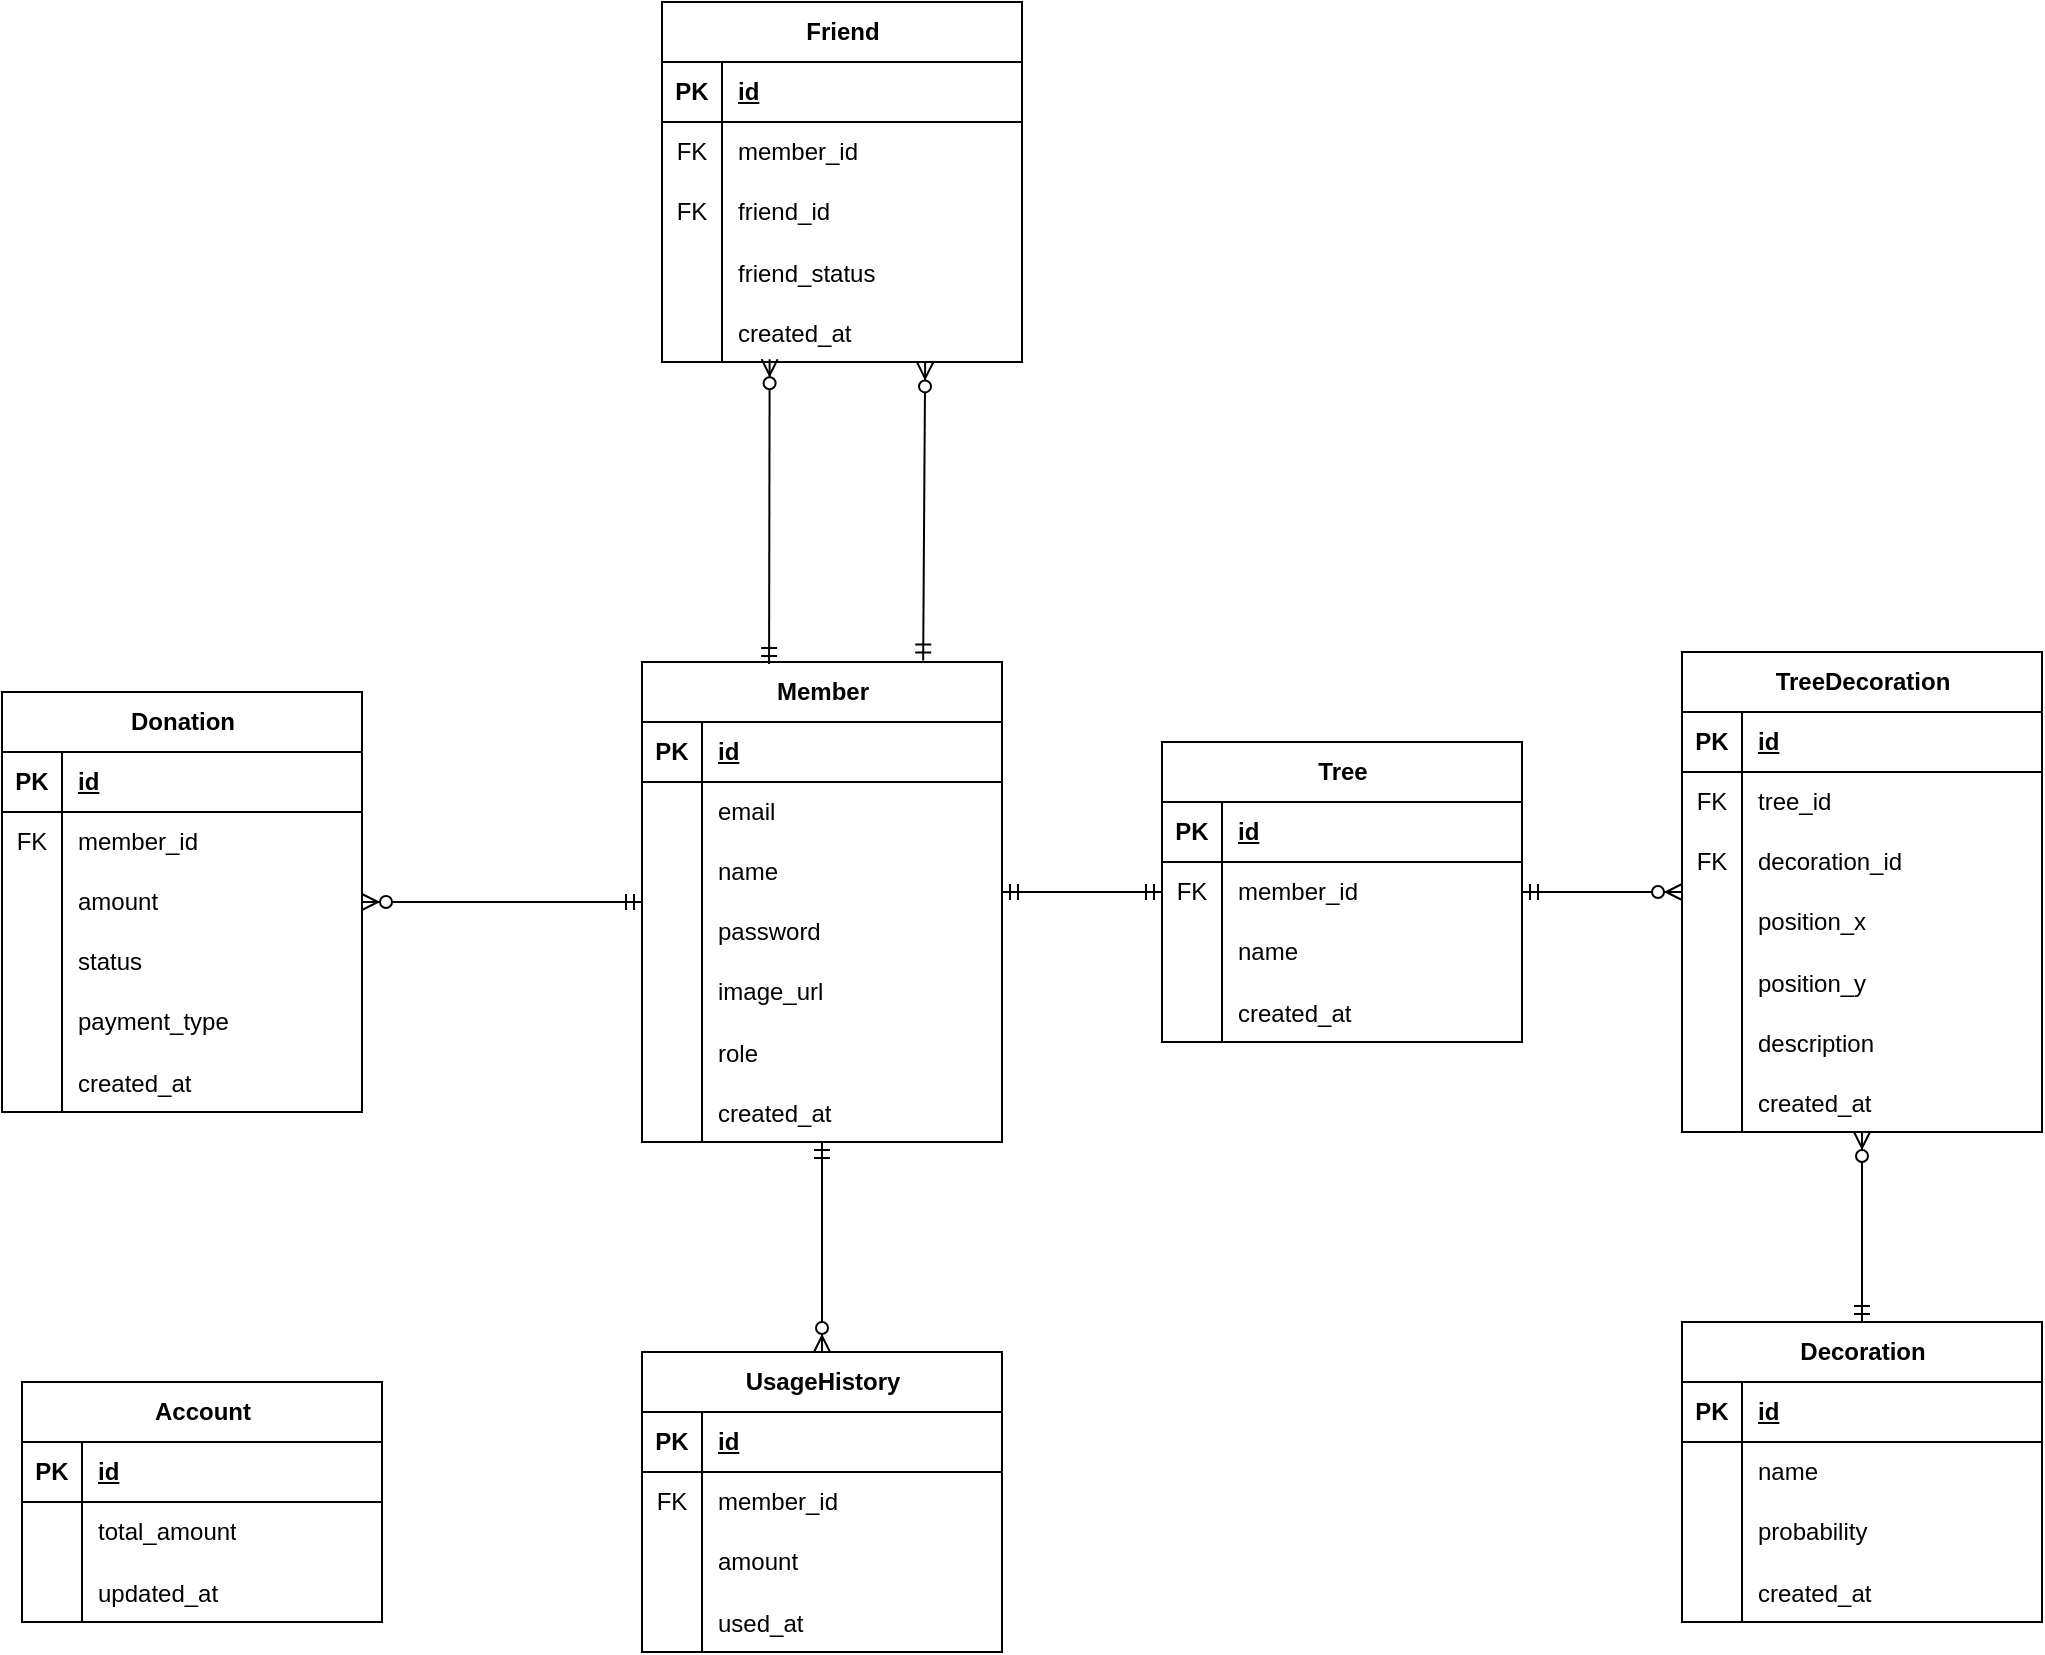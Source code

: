 <mxfile version="26.0.12">
  <diagram id="R2lEEEUBdFMjLlhIrx00" name="Page-1">
    <mxGraphModel dx="2210" dy="2131" grid="1" gridSize="10" guides="1" tooltips="1" connect="1" arrows="1" fold="1" page="1" pageScale="1" pageWidth="850" pageHeight="1100" math="0" shadow="0" extFonts="Permanent Marker^https://fonts.googleapis.com/css?family=Permanent+Marker">
      <root>
        <mxCell id="0" />
        <mxCell id="1" parent="0" />
        <mxCell id="eA_blo3N5Z2TOVzHoB3j-2" value="Member" style="shape=table;startSize=30;container=1;collapsible=1;childLayout=tableLayout;fixedRows=1;rowLines=0;fontStyle=1;align=center;resizeLast=1;html=1;" parent="1" vertex="1">
          <mxGeometry x="80" y="70" width="180" height="240" as="geometry" />
        </mxCell>
        <mxCell id="eA_blo3N5Z2TOVzHoB3j-3" value="" style="shape=tableRow;horizontal=0;startSize=0;swimlaneHead=0;swimlaneBody=0;fillColor=none;collapsible=0;dropTarget=0;points=[[0,0.5],[1,0.5]];portConstraint=eastwest;top=0;left=0;right=0;bottom=1;" parent="eA_blo3N5Z2TOVzHoB3j-2" vertex="1">
          <mxGeometry y="30" width="180" height="30" as="geometry" />
        </mxCell>
        <mxCell id="eA_blo3N5Z2TOVzHoB3j-4" value="PK" style="shape=partialRectangle;connectable=0;fillColor=none;top=0;left=0;bottom=0;right=0;fontStyle=1;overflow=hidden;whiteSpace=wrap;html=1;" parent="eA_blo3N5Z2TOVzHoB3j-3" vertex="1">
          <mxGeometry width="30" height="30" as="geometry">
            <mxRectangle width="30" height="30" as="alternateBounds" />
          </mxGeometry>
        </mxCell>
        <mxCell id="eA_blo3N5Z2TOVzHoB3j-5" value="id" style="shape=partialRectangle;connectable=0;fillColor=none;top=0;left=0;bottom=0;right=0;align=left;spacingLeft=6;fontStyle=5;overflow=hidden;whiteSpace=wrap;html=1;" parent="eA_blo3N5Z2TOVzHoB3j-3" vertex="1">
          <mxGeometry x="30" width="150" height="30" as="geometry">
            <mxRectangle width="150" height="30" as="alternateBounds" />
          </mxGeometry>
        </mxCell>
        <mxCell id="eA_blo3N5Z2TOVzHoB3j-6" value="" style="shape=tableRow;horizontal=0;startSize=0;swimlaneHead=0;swimlaneBody=0;fillColor=none;collapsible=0;dropTarget=0;points=[[0,0.5],[1,0.5]];portConstraint=eastwest;top=0;left=0;right=0;bottom=0;" parent="eA_blo3N5Z2TOVzHoB3j-2" vertex="1">
          <mxGeometry y="60" width="180" height="30" as="geometry" />
        </mxCell>
        <mxCell id="eA_blo3N5Z2TOVzHoB3j-7" value="" style="shape=partialRectangle;connectable=0;fillColor=none;top=0;left=0;bottom=0;right=0;editable=1;overflow=hidden;whiteSpace=wrap;html=1;" parent="eA_blo3N5Z2TOVzHoB3j-6" vertex="1">
          <mxGeometry width="30" height="30" as="geometry">
            <mxRectangle width="30" height="30" as="alternateBounds" />
          </mxGeometry>
        </mxCell>
        <mxCell id="eA_blo3N5Z2TOVzHoB3j-8" value="email" style="shape=partialRectangle;connectable=0;fillColor=none;top=0;left=0;bottom=0;right=0;align=left;spacingLeft=6;overflow=hidden;whiteSpace=wrap;html=1;" parent="eA_blo3N5Z2TOVzHoB3j-6" vertex="1">
          <mxGeometry x="30" width="150" height="30" as="geometry">
            <mxRectangle width="150" height="30" as="alternateBounds" />
          </mxGeometry>
        </mxCell>
        <mxCell id="eA_blo3N5Z2TOVzHoB3j-9" value="" style="shape=tableRow;horizontal=0;startSize=0;swimlaneHead=0;swimlaneBody=0;fillColor=none;collapsible=0;dropTarget=0;points=[[0,0.5],[1,0.5]];portConstraint=eastwest;top=0;left=0;right=0;bottom=0;" parent="eA_blo3N5Z2TOVzHoB3j-2" vertex="1">
          <mxGeometry y="90" width="180" height="30" as="geometry" />
        </mxCell>
        <mxCell id="eA_blo3N5Z2TOVzHoB3j-10" value="" style="shape=partialRectangle;connectable=0;fillColor=none;top=0;left=0;bottom=0;right=0;editable=1;overflow=hidden;whiteSpace=wrap;html=1;" parent="eA_blo3N5Z2TOVzHoB3j-9" vertex="1">
          <mxGeometry width="30" height="30" as="geometry">
            <mxRectangle width="30" height="30" as="alternateBounds" />
          </mxGeometry>
        </mxCell>
        <mxCell id="eA_blo3N5Z2TOVzHoB3j-11" value="name" style="shape=partialRectangle;connectable=0;fillColor=none;top=0;left=0;bottom=0;right=0;align=left;spacingLeft=6;overflow=hidden;whiteSpace=wrap;html=1;" parent="eA_blo3N5Z2TOVzHoB3j-9" vertex="1">
          <mxGeometry x="30" width="150" height="30" as="geometry">
            <mxRectangle width="150" height="30" as="alternateBounds" />
          </mxGeometry>
        </mxCell>
        <mxCell id="d9QRaC7KvTsYaIYilW7O-1" value="" style="shape=tableRow;horizontal=0;startSize=0;swimlaneHead=0;swimlaneBody=0;fillColor=none;collapsible=0;dropTarget=0;points=[[0,0.5],[1,0.5]];portConstraint=eastwest;top=0;left=0;right=0;bottom=0;" vertex="1" parent="eA_blo3N5Z2TOVzHoB3j-2">
          <mxGeometry y="120" width="180" height="30" as="geometry" />
        </mxCell>
        <mxCell id="d9QRaC7KvTsYaIYilW7O-2" value="" style="shape=partialRectangle;connectable=0;fillColor=none;top=0;left=0;bottom=0;right=0;editable=1;overflow=hidden;whiteSpace=wrap;html=1;" vertex="1" parent="d9QRaC7KvTsYaIYilW7O-1">
          <mxGeometry width="30" height="30" as="geometry">
            <mxRectangle width="30" height="30" as="alternateBounds" />
          </mxGeometry>
        </mxCell>
        <mxCell id="d9QRaC7KvTsYaIYilW7O-3" value="password" style="shape=partialRectangle;connectable=0;fillColor=none;top=0;left=0;bottom=0;right=0;align=left;spacingLeft=6;overflow=hidden;whiteSpace=wrap;html=1;" vertex="1" parent="d9QRaC7KvTsYaIYilW7O-1">
          <mxGeometry x="30" width="150" height="30" as="geometry">
            <mxRectangle width="150" height="30" as="alternateBounds" />
          </mxGeometry>
        </mxCell>
        <mxCell id="eA_blo3N5Z2TOVzHoB3j-12" value="" style="shape=tableRow;horizontal=0;startSize=0;swimlaneHead=0;swimlaneBody=0;fillColor=none;collapsible=0;dropTarget=0;points=[[0,0.5],[1,0.5]];portConstraint=eastwest;top=0;left=0;right=0;bottom=0;" parent="eA_blo3N5Z2TOVzHoB3j-2" vertex="1">
          <mxGeometry y="150" width="180" height="30" as="geometry" />
        </mxCell>
        <mxCell id="eA_blo3N5Z2TOVzHoB3j-13" value="" style="shape=partialRectangle;connectable=0;fillColor=none;top=0;left=0;bottom=0;right=0;editable=1;overflow=hidden;whiteSpace=wrap;html=1;" parent="eA_blo3N5Z2TOVzHoB3j-12" vertex="1">
          <mxGeometry width="30" height="30" as="geometry">
            <mxRectangle width="30" height="30" as="alternateBounds" />
          </mxGeometry>
        </mxCell>
        <mxCell id="eA_blo3N5Z2TOVzHoB3j-14" value="image_url" style="shape=partialRectangle;connectable=0;fillColor=none;top=0;left=0;bottom=0;right=0;align=left;spacingLeft=6;overflow=hidden;whiteSpace=wrap;html=1;" parent="eA_blo3N5Z2TOVzHoB3j-12" vertex="1">
          <mxGeometry x="30" width="150" height="30" as="geometry">
            <mxRectangle width="150" height="30" as="alternateBounds" />
          </mxGeometry>
        </mxCell>
        <mxCell id="eA_blo3N5Z2TOVzHoB3j-18" value="" style="shape=tableRow;horizontal=0;startSize=0;swimlaneHead=0;swimlaneBody=0;fillColor=none;collapsible=0;dropTarget=0;points=[[0,0.5],[1,0.5]];portConstraint=eastwest;top=0;left=0;right=0;bottom=0;" parent="eA_blo3N5Z2TOVzHoB3j-2" vertex="1">
          <mxGeometry y="180" width="180" height="30" as="geometry" />
        </mxCell>
        <mxCell id="eA_blo3N5Z2TOVzHoB3j-19" value="" style="shape=partialRectangle;connectable=0;fillColor=none;top=0;left=0;bottom=0;right=0;editable=1;overflow=hidden;" parent="eA_blo3N5Z2TOVzHoB3j-18" vertex="1">
          <mxGeometry width="30" height="30" as="geometry">
            <mxRectangle width="30" height="30" as="alternateBounds" />
          </mxGeometry>
        </mxCell>
        <mxCell id="eA_blo3N5Z2TOVzHoB3j-20" value="role" style="shape=partialRectangle;connectable=0;fillColor=none;top=0;left=0;bottom=0;right=0;align=left;spacingLeft=6;overflow=hidden;" parent="eA_blo3N5Z2TOVzHoB3j-18" vertex="1">
          <mxGeometry x="30" width="150" height="30" as="geometry">
            <mxRectangle width="150" height="30" as="alternateBounds" />
          </mxGeometry>
        </mxCell>
        <mxCell id="eA_blo3N5Z2TOVzHoB3j-90" value="" style="shape=tableRow;horizontal=0;startSize=0;swimlaneHead=0;swimlaneBody=0;fillColor=none;collapsible=0;dropTarget=0;points=[[0,0.5],[1,0.5]];portConstraint=eastwest;top=0;left=0;right=0;bottom=0;" parent="eA_blo3N5Z2TOVzHoB3j-2" vertex="1">
          <mxGeometry y="210" width="180" height="30" as="geometry" />
        </mxCell>
        <mxCell id="eA_blo3N5Z2TOVzHoB3j-91" value="" style="shape=partialRectangle;connectable=0;fillColor=none;top=0;left=0;bottom=0;right=0;editable=1;overflow=hidden;" parent="eA_blo3N5Z2TOVzHoB3j-90" vertex="1">
          <mxGeometry width="30" height="30" as="geometry">
            <mxRectangle width="30" height="30" as="alternateBounds" />
          </mxGeometry>
        </mxCell>
        <mxCell id="eA_blo3N5Z2TOVzHoB3j-92" value="created_at" style="shape=partialRectangle;connectable=0;fillColor=none;top=0;left=0;bottom=0;right=0;align=left;spacingLeft=6;overflow=hidden;" parent="eA_blo3N5Z2TOVzHoB3j-90" vertex="1">
          <mxGeometry x="30" width="150" height="30" as="geometry">
            <mxRectangle width="150" height="30" as="alternateBounds" />
          </mxGeometry>
        </mxCell>
        <mxCell id="eA_blo3N5Z2TOVzHoB3j-22" value="" style="fontSize=12;html=1;endArrow=ERmandOne;startArrow=ERmandOne;rounded=0;entryX=0;entryY=0.5;entryDx=0;entryDy=0;" parent="1" edge="1" target="eA_blo3N5Z2TOVzHoB3j-27">
          <mxGeometry width="100" height="100" relative="1" as="geometry">
            <mxPoint x="260" y="185" as="sourcePoint" />
            <mxPoint x="340" y="175" as="targetPoint" />
          </mxGeometry>
        </mxCell>
        <mxCell id="dVzEGD3t8RVI_bPixUzm-62" style="edgeStyle=none;rounded=0;orthogonalLoop=1;jettySize=auto;html=1;exitX=0;exitY=0.5;exitDx=0;exitDy=0;" parent="1" source="eA_blo3N5Z2TOVzHoB3j-47" target="eA_blo3N5Z2TOVzHoB3j-40" edge="1">
          <mxGeometry relative="1" as="geometry" />
        </mxCell>
        <mxCell id="eA_blo3N5Z2TOVzHoB3j-23" value="Tree" style="shape=table;startSize=30;container=1;collapsible=1;childLayout=tableLayout;fixedRows=1;rowLines=0;fontStyle=1;align=center;resizeLast=1;html=1;" parent="1" vertex="1">
          <mxGeometry x="340" y="110" width="180" height="150" as="geometry" />
        </mxCell>
        <mxCell id="eA_blo3N5Z2TOVzHoB3j-24" value="" style="shape=tableRow;horizontal=0;startSize=0;swimlaneHead=0;swimlaneBody=0;fillColor=none;collapsible=0;dropTarget=0;points=[[0,0.5],[1,0.5]];portConstraint=eastwest;top=0;left=0;right=0;bottom=1;" parent="eA_blo3N5Z2TOVzHoB3j-23" vertex="1">
          <mxGeometry y="30" width="180" height="30" as="geometry" />
        </mxCell>
        <mxCell id="eA_blo3N5Z2TOVzHoB3j-25" value="PK" style="shape=partialRectangle;connectable=0;fillColor=none;top=0;left=0;bottom=0;right=0;fontStyle=1;overflow=hidden;whiteSpace=wrap;html=1;" parent="eA_blo3N5Z2TOVzHoB3j-24" vertex="1">
          <mxGeometry width="30" height="30" as="geometry">
            <mxRectangle width="30" height="30" as="alternateBounds" />
          </mxGeometry>
        </mxCell>
        <mxCell id="eA_blo3N5Z2TOVzHoB3j-26" value="id" style="shape=partialRectangle;connectable=0;fillColor=none;top=0;left=0;bottom=0;right=0;align=left;spacingLeft=6;fontStyle=5;overflow=hidden;whiteSpace=wrap;html=1;" parent="eA_blo3N5Z2TOVzHoB3j-24" vertex="1">
          <mxGeometry x="30" width="150" height="30" as="geometry">
            <mxRectangle width="150" height="30" as="alternateBounds" />
          </mxGeometry>
        </mxCell>
        <mxCell id="eA_blo3N5Z2TOVzHoB3j-27" value="" style="shape=tableRow;horizontal=0;startSize=0;swimlaneHead=0;swimlaneBody=0;fillColor=none;collapsible=0;dropTarget=0;points=[[0,0.5],[1,0.5]];portConstraint=eastwest;top=0;left=0;right=0;bottom=0;" parent="eA_blo3N5Z2TOVzHoB3j-23" vertex="1">
          <mxGeometry y="60" width="180" height="30" as="geometry" />
        </mxCell>
        <mxCell id="eA_blo3N5Z2TOVzHoB3j-28" value="FK" style="shape=partialRectangle;connectable=0;fillColor=none;top=0;left=0;bottom=0;right=0;editable=1;overflow=hidden;whiteSpace=wrap;html=1;" parent="eA_blo3N5Z2TOVzHoB3j-27" vertex="1">
          <mxGeometry width="30" height="30" as="geometry">
            <mxRectangle width="30" height="30" as="alternateBounds" />
          </mxGeometry>
        </mxCell>
        <mxCell id="eA_blo3N5Z2TOVzHoB3j-29" value="member_id" style="shape=partialRectangle;connectable=0;fillColor=none;top=0;left=0;bottom=0;right=0;align=left;spacingLeft=6;overflow=hidden;whiteSpace=wrap;html=1;" parent="eA_blo3N5Z2TOVzHoB3j-27" vertex="1">
          <mxGeometry x="30" width="150" height="30" as="geometry">
            <mxRectangle width="150" height="30" as="alternateBounds" />
          </mxGeometry>
        </mxCell>
        <mxCell id="eA_blo3N5Z2TOVzHoB3j-30" value="" style="shape=tableRow;horizontal=0;startSize=0;swimlaneHead=0;swimlaneBody=0;fillColor=none;collapsible=0;dropTarget=0;points=[[0,0.5],[1,0.5]];portConstraint=eastwest;top=0;left=0;right=0;bottom=0;" parent="eA_blo3N5Z2TOVzHoB3j-23" vertex="1">
          <mxGeometry y="90" width="180" height="30" as="geometry" />
        </mxCell>
        <mxCell id="eA_blo3N5Z2TOVzHoB3j-31" value="" style="shape=partialRectangle;connectable=0;fillColor=none;top=0;left=0;bottom=0;right=0;editable=1;overflow=hidden;whiteSpace=wrap;html=1;" parent="eA_blo3N5Z2TOVzHoB3j-30" vertex="1">
          <mxGeometry width="30" height="30" as="geometry">
            <mxRectangle width="30" height="30" as="alternateBounds" />
          </mxGeometry>
        </mxCell>
        <mxCell id="eA_blo3N5Z2TOVzHoB3j-32" value="name" style="shape=partialRectangle;connectable=0;fillColor=none;top=0;left=0;bottom=0;right=0;align=left;spacingLeft=6;overflow=hidden;whiteSpace=wrap;html=1;" parent="eA_blo3N5Z2TOVzHoB3j-30" vertex="1">
          <mxGeometry x="30" width="150" height="30" as="geometry">
            <mxRectangle width="150" height="30" as="alternateBounds" />
          </mxGeometry>
        </mxCell>
        <mxCell id="eA_blo3N5Z2TOVzHoB3j-94" value="" style="shape=tableRow;horizontal=0;startSize=0;swimlaneHead=0;swimlaneBody=0;fillColor=none;collapsible=0;dropTarget=0;points=[[0,0.5],[1,0.5]];portConstraint=eastwest;top=0;left=0;right=0;bottom=0;" parent="eA_blo3N5Z2TOVzHoB3j-23" vertex="1">
          <mxGeometry y="120" width="180" height="30" as="geometry" />
        </mxCell>
        <mxCell id="eA_blo3N5Z2TOVzHoB3j-95" value="" style="shape=partialRectangle;connectable=0;fillColor=none;top=0;left=0;bottom=0;right=0;editable=1;overflow=hidden;" parent="eA_blo3N5Z2TOVzHoB3j-94" vertex="1">
          <mxGeometry width="30" height="30" as="geometry">
            <mxRectangle width="30" height="30" as="alternateBounds" />
          </mxGeometry>
        </mxCell>
        <mxCell id="eA_blo3N5Z2TOVzHoB3j-96" value="created_at" style="shape=partialRectangle;connectable=0;fillColor=none;top=0;left=0;bottom=0;right=0;align=left;spacingLeft=6;overflow=hidden;" parent="eA_blo3N5Z2TOVzHoB3j-94" vertex="1">
          <mxGeometry x="30" width="150" height="30" as="geometry">
            <mxRectangle width="150" height="30" as="alternateBounds" />
          </mxGeometry>
        </mxCell>
        <mxCell id="eA_blo3N5Z2TOVzHoB3j-40" value="TreeDecoration" style="shape=table;startSize=30;container=1;collapsible=1;childLayout=tableLayout;fixedRows=1;rowLines=0;fontStyle=1;align=center;resizeLast=1;html=1;" parent="1" vertex="1">
          <mxGeometry x="600" y="65" width="180" height="240" as="geometry" />
        </mxCell>
        <mxCell id="eA_blo3N5Z2TOVzHoB3j-41" value="" style="shape=tableRow;horizontal=0;startSize=0;swimlaneHead=0;swimlaneBody=0;fillColor=none;collapsible=0;dropTarget=0;points=[[0,0.5],[1,0.5]];portConstraint=eastwest;top=0;left=0;right=0;bottom=1;" parent="eA_blo3N5Z2TOVzHoB3j-40" vertex="1">
          <mxGeometry y="30" width="180" height="30" as="geometry" />
        </mxCell>
        <mxCell id="eA_blo3N5Z2TOVzHoB3j-42" value="PK" style="shape=partialRectangle;connectable=0;fillColor=none;top=0;left=0;bottom=0;right=0;fontStyle=1;overflow=hidden;whiteSpace=wrap;html=1;" parent="eA_blo3N5Z2TOVzHoB3j-41" vertex="1">
          <mxGeometry width="30" height="30" as="geometry">
            <mxRectangle width="30" height="30" as="alternateBounds" />
          </mxGeometry>
        </mxCell>
        <mxCell id="eA_blo3N5Z2TOVzHoB3j-43" value="id" style="shape=partialRectangle;connectable=0;fillColor=none;top=0;left=0;bottom=0;right=0;align=left;spacingLeft=6;fontStyle=5;overflow=hidden;whiteSpace=wrap;html=1;" parent="eA_blo3N5Z2TOVzHoB3j-41" vertex="1">
          <mxGeometry x="30" width="150" height="30" as="geometry">
            <mxRectangle width="150" height="30" as="alternateBounds" />
          </mxGeometry>
        </mxCell>
        <mxCell id="eA_blo3N5Z2TOVzHoB3j-44" value="" style="shape=tableRow;horizontal=0;startSize=0;swimlaneHead=0;swimlaneBody=0;fillColor=none;collapsible=0;dropTarget=0;points=[[0,0.5],[1,0.5]];portConstraint=eastwest;top=0;left=0;right=0;bottom=0;" parent="eA_blo3N5Z2TOVzHoB3j-40" vertex="1">
          <mxGeometry y="60" width="180" height="30" as="geometry" />
        </mxCell>
        <mxCell id="eA_blo3N5Z2TOVzHoB3j-45" value="FK" style="shape=partialRectangle;connectable=0;fillColor=none;top=0;left=0;bottom=0;right=0;editable=1;overflow=hidden;whiteSpace=wrap;html=1;" parent="eA_blo3N5Z2TOVzHoB3j-44" vertex="1">
          <mxGeometry width="30" height="30" as="geometry">
            <mxRectangle width="30" height="30" as="alternateBounds" />
          </mxGeometry>
        </mxCell>
        <mxCell id="eA_blo3N5Z2TOVzHoB3j-46" value="tree_id" style="shape=partialRectangle;connectable=0;fillColor=none;top=0;left=0;bottom=0;right=0;align=left;spacingLeft=6;overflow=hidden;whiteSpace=wrap;html=1;" parent="eA_blo3N5Z2TOVzHoB3j-44" vertex="1">
          <mxGeometry x="30" width="150" height="30" as="geometry">
            <mxRectangle width="150" height="30" as="alternateBounds" />
          </mxGeometry>
        </mxCell>
        <mxCell id="eA_blo3N5Z2TOVzHoB3j-47" value="" style="shape=tableRow;horizontal=0;startSize=0;swimlaneHead=0;swimlaneBody=0;fillColor=none;collapsible=0;dropTarget=0;points=[[0,0.5],[1,0.5]];portConstraint=eastwest;top=0;left=0;right=0;bottom=0;" parent="eA_blo3N5Z2TOVzHoB3j-40" vertex="1">
          <mxGeometry y="90" width="180" height="30" as="geometry" />
        </mxCell>
        <mxCell id="eA_blo3N5Z2TOVzHoB3j-48" value="FK" style="shape=partialRectangle;connectable=0;fillColor=none;top=0;left=0;bottom=0;right=0;editable=1;overflow=hidden;whiteSpace=wrap;html=1;" parent="eA_blo3N5Z2TOVzHoB3j-47" vertex="1">
          <mxGeometry width="30" height="30" as="geometry">
            <mxRectangle width="30" height="30" as="alternateBounds" />
          </mxGeometry>
        </mxCell>
        <mxCell id="eA_blo3N5Z2TOVzHoB3j-49" value="decoration_id" style="shape=partialRectangle;connectable=0;fillColor=none;top=0;left=0;bottom=0;right=0;align=left;spacingLeft=6;overflow=hidden;whiteSpace=wrap;html=1;" parent="eA_blo3N5Z2TOVzHoB3j-47" vertex="1">
          <mxGeometry x="30" width="150" height="30" as="geometry">
            <mxRectangle width="150" height="30" as="alternateBounds" />
          </mxGeometry>
        </mxCell>
        <mxCell id="eA_blo3N5Z2TOVzHoB3j-50" value="" style="shape=tableRow;horizontal=0;startSize=0;swimlaneHead=0;swimlaneBody=0;fillColor=none;collapsible=0;dropTarget=0;points=[[0,0.5],[1,0.5]];portConstraint=eastwest;top=0;left=0;right=0;bottom=0;" parent="eA_blo3N5Z2TOVzHoB3j-40" vertex="1">
          <mxGeometry y="120" width="180" height="30" as="geometry" />
        </mxCell>
        <mxCell id="eA_blo3N5Z2TOVzHoB3j-51" value="" style="shape=partialRectangle;connectable=0;fillColor=none;top=0;left=0;bottom=0;right=0;editable=1;overflow=hidden;whiteSpace=wrap;html=1;" parent="eA_blo3N5Z2TOVzHoB3j-50" vertex="1">
          <mxGeometry width="30" height="30" as="geometry">
            <mxRectangle width="30" height="30" as="alternateBounds" />
          </mxGeometry>
        </mxCell>
        <mxCell id="eA_blo3N5Z2TOVzHoB3j-52" value="position_x" style="shape=partialRectangle;connectable=0;fillColor=none;top=0;left=0;bottom=0;right=0;align=left;spacingLeft=6;overflow=hidden;whiteSpace=wrap;html=1;" parent="eA_blo3N5Z2TOVzHoB3j-50" vertex="1">
          <mxGeometry x="30" width="150" height="30" as="geometry">
            <mxRectangle width="150" height="30" as="alternateBounds" />
          </mxGeometry>
        </mxCell>
        <mxCell id="eA_blo3N5Z2TOVzHoB3j-98" value="" style="shape=tableRow;horizontal=0;startSize=0;swimlaneHead=0;swimlaneBody=0;fillColor=none;collapsible=0;dropTarget=0;points=[[0,0.5],[1,0.5]];portConstraint=eastwest;top=0;left=0;right=0;bottom=0;" parent="eA_blo3N5Z2TOVzHoB3j-40" vertex="1">
          <mxGeometry y="150" width="180" height="30" as="geometry" />
        </mxCell>
        <mxCell id="eA_blo3N5Z2TOVzHoB3j-99" value="" style="shape=partialRectangle;connectable=0;fillColor=none;top=0;left=0;bottom=0;right=0;editable=1;overflow=hidden;" parent="eA_blo3N5Z2TOVzHoB3j-98" vertex="1">
          <mxGeometry width="30" height="30" as="geometry">
            <mxRectangle width="30" height="30" as="alternateBounds" />
          </mxGeometry>
        </mxCell>
        <mxCell id="eA_blo3N5Z2TOVzHoB3j-100" value="position_y" style="shape=partialRectangle;connectable=0;fillColor=none;top=0;left=0;bottom=0;right=0;align=left;spacingLeft=6;overflow=hidden;" parent="eA_blo3N5Z2TOVzHoB3j-98" vertex="1">
          <mxGeometry x="30" width="150" height="30" as="geometry">
            <mxRectangle width="150" height="30" as="alternateBounds" />
          </mxGeometry>
        </mxCell>
        <mxCell id="eA_blo3N5Z2TOVzHoB3j-53" value="" style="shape=tableRow;horizontal=0;startSize=0;swimlaneHead=0;swimlaneBody=0;fillColor=none;collapsible=0;dropTarget=0;points=[[0,0.5],[1,0.5]];portConstraint=eastwest;top=0;left=0;right=0;bottom=0;" parent="eA_blo3N5Z2TOVzHoB3j-40" vertex="1">
          <mxGeometry y="180" width="180" height="30" as="geometry" />
        </mxCell>
        <mxCell id="eA_blo3N5Z2TOVzHoB3j-54" value="" style="shape=partialRectangle;connectable=0;fillColor=none;top=0;left=0;bottom=0;right=0;editable=1;overflow=hidden;" parent="eA_blo3N5Z2TOVzHoB3j-53" vertex="1">
          <mxGeometry width="30" height="30" as="geometry">
            <mxRectangle width="30" height="30" as="alternateBounds" />
          </mxGeometry>
        </mxCell>
        <mxCell id="eA_blo3N5Z2TOVzHoB3j-55" value="description" style="shape=partialRectangle;connectable=0;fillColor=none;top=0;left=0;bottom=0;right=0;align=left;spacingLeft=6;overflow=hidden;" parent="eA_blo3N5Z2TOVzHoB3j-53" vertex="1">
          <mxGeometry x="30" width="150" height="30" as="geometry">
            <mxRectangle width="150" height="30" as="alternateBounds" />
          </mxGeometry>
        </mxCell>
        <mxCell id="dVzEGD3t8RVI_bPixUzm-42" value="" style="shape=tableRow;horizontal=0;startSize=0;swimlaneHead=0;swimlaneBody=0;fillColor=none;collapsible=0;dropTarget=0;points=[[0,0.5],[1,0.5]];portConstraint=eastwest;top=0;left=0;right=0;bottom=0;" parent="eA_blo3N5Z2TOVzHoB3j-40" vertex="1">
          <mxGeometry y="210" width="180" height="30" as="geometry" />
        </mxCell>
        <mxCell id="dVzEGD3t8RVI_bPixUzm-43" value="" style="shape=partialRectangle;connectable=0;fillColor=none;top=0;left=0;bottom=0;right=0;editable=1;overflow=hidden;" parent="dVzEGD3t8RVI_bPixUzm-42" vertex="1">
          <mxGeometry width="30" height="30" as="geometry">
            <mxRectangle width="30" height="30" as="alternateBounds" />
          </mxGeometry>
        </mxCell>
        <mxCell id="dVzEGD3t8RVI_bPixUzm-44" value="created_at" style="shape=partialRectangle;connectable=0;fillColor=none;top=0;left=0;bottom=0;right=0;align=left;spacingLeft=6;overflow=hidden;" parent="dVzEGD3t8RVI_bPixUzm-42" vertex="1">
          <mxGeometry x="30" width="150" height="30" as="geometry">
            <mxRectangle width="150" height="30" as="alternateBounds" />
          </mxGeometry>
        </mxCell>
        <mxCell id="eA_blo3N5Z2TOVzHoB3j-71" value="Decoration" style="shape=table;startSize=30;container=1;collapsible=1;childLayout=tableLayout;fixedRows=1;rowLines=0;fontStyle=1;align=center;resizeLast=1;html=1;" parent="1" vertex="1">
          <mxGeometry x="600" y="400" width="180" height="150" as="geometry" />
        </mxCell>
        <mxCell id="eA_blo3N5Z2TOVzHoB3j-72" value="" style="shape=tableRow;horizontal=0;startSize=0;swimlaneHead=0;swimlaneBody=0;fillColor=none;collapsible=0;dropTarget=0;points=[[0,0.5],[1,0.5]];portConstraint=eastwest;top=0;left=0;right=0;bottom=1;" parent="eA_blo3N5Z2TOVzHoB3j-71" vertex="1">
          <mxGeometry y="30" width="180" height="30" as="geometry" />
        </mxCell>
        <mxCell id="eA_blo3N5Z2TOVzHoB3j-73" value="PK" style="shape=partialRectangle;connectable=0;fillColor=none;top=0;left=0;bottom=0;right=0;fontStyle=1;overflow=hidden;whiteSpace=wrap;html=1;" parent="eA_blo3N5Z2TOVzHoB3j-72" vertex="1">
          <mxGeometry width="30" height="30" as="geometry">
            <mxRectangle width="30" height="30" as="alternateBounds" />
          </mxGeometry>
        </mxCell>
        <mxCell id="eA_blo3N5Z2TOVzHoB3j-74" value="id" style="shape=partialRectangle;connectable=0;fillColor=none;top=0;left=0;bottom=0;right=0;align=left;spacingLeft=6;fontStyle=5;overflow=hidden;whiteSpace=wrap;html=1;" parent="eA_blo3N5Z2TOVzHoB3j-72" vertex="1">
          <mxGeometry x="30" width="150" height="30" as="geometry">
            <mxRectangle width="150" height="30" as="alternateBounds" />
          </mxGeometry>
        </mxCell>
        <mxCell id="eA_blo3N5Z2TOVzHoB3j-75" value="" style="shape=tableRow;horizontal=0;startSize=0;swimlaneHead=0;swimlaneBody=0;fillColor=none;collapsible=0;dropTarget=0;points=[[0,0.5],[1,0.5]];portConstraint=eastwest;top=0;left=0;right=0;bottom=0;" parent="eA_blo3N5Z2TOVzHoB3j-71" vertex="1">
          <mxGeometry y="60" width="180" height="30" as="geometry" />
        </mxCell>
        <mxCell id="eA_blo3N5Z2TOVzHoB3j-76" value="" style="shape=partialRectangle;connectable=0;fillColor=none;top=0;left=0;bottom=0;right=0;editable=1;overflow=hidden;whiteSpace=wrap;html=1;" parent="eA_blo3N5Z2TOVzHoB3j-75" vertex="1">
          <mxGeometry width="30" height="30" as="geometry">
            <mxRectangle width="30" height="30" as="alternateBounds" />
          </mxGeometry>
        </mxCell>
        <mxCell id="eA_blo3N5Z2TOVzHoB3j-77" value="name" style="shape=partialRectangle;connectable=0;fillColor=none;top=0;left=0;bottom=0;right=0;align=left;spacingLeft=6;overflow=hidden;whiteSpace=wrap;html=1;" parent="eA_blo3N5Z2TOVzHoB3j-75" vertex="1">
          <mxGeometry x="30" width="150" height="30" as="geometry">
            <mxRectangle width="150" height="30" as="alternateBounds" />
          </mxGeometry>
        </mxCell>
        <mxCell id="eA_blo3N5Z2TOVzHoB3j-78" value="" style="shape=tableRow;horizontal=0;startSize=0;swimlaneHead=0;swimlaneBody=0;fillColor=none;collapsible=0;dropTarget=0;points=[[0,0.5],[1,0.5]];portConstraint=eastwest;top=0;left=0;right=0;bottom=0;" parent="eA_blo3N5Z2TOVzHoB3j-71" vertex="1">
          <mxGeometry y="90" width="180" height="30" as="geometry" />
        </mxCell>
        <mxCell id="eA_blo3N5Z2TOVzHoB3j-79" value="" style="shape=partialRectangle;connectable=0;fillColor=none;top=0;left=0;bottom=0;right=0;editable=1;overflow=hidden;whiteSpace=wrap;html=1;" parent="eA_blo3N5Z2TOVzHoB3j-78" vertex="1">
          <mxGeometry width="30" height="30" as="geometry">
            <mxRectangle width="30" height="30" as="alternateBounds" />
          </mxGeometry>
        </mxCell>
        <mxCell id="eA_blo3N5Z2TOVzHoB3j-80" value="probability" style="shape=partialRectangle;connectable=0;fillColor=none;top=0;left=0;bottom=0;right=0;align=left;spacingLeft=6;overflow=hidden;whiteSpace=wrap;html=1;" parent="eA_blo3N5Z2TOVzHoB3j-78" vertex="1">
          <mxGeometry x="30" width="150" height="30" as="geometry">
            <mxRectangle width="150" height="30" as="alternateBounds" />
          </mxGeometry>
        </mxCell>
        <mxCell id="eA_blo3N5Z2TOVzHoB3j-102" value="" style="shape=tableRow;horizontal=0;startSize=0;swimlaneHead=0;swimlaneBody=0;fillColor=none;collapsible=0;dropTarget=0;points=[[0,0.5],[1,0.5]];portConstraint=eastwest;top=0;left=0;right=0;bottom=0;" parent="eA_blo3N5Z2TOVzHoB3j-71" vertex="1">
          <mxGeometry y="120" width="180" height="30" as="geometry" />
        </mxCell>
        <mxCell id="eA_blo3N5Z2TOVzHoB3j-103" value="" style="shape=partialRectangle;connectable=0;fillColor=none;top=0;left=0;bottom=0;right=0;editable=1;overflow=hidden;" parent="eA_blo3N5Z2TOVzHoB3j-102" vertex="1">
          <mxGeometry width="30" height="30" as="geometry">
            <mxRectangle width="30" height="30" as="alternateBounds" />
          </mxGeometry>
        </mxCell>
        <mxCell id="eA_blo3N5Z2TOVzHoB3j-104" value="created_at" style="shape=partialRectangle;connectable=0;fillColor=none;top=0;left=0;bottom=0;right=0;align=left;spacingLeft=6;overflow=hidden;" parent="eA_blo3N5Z2TOVzHoB3j-102" vertex="1">
          <mxGeometry x="30" width="150" height="30" as="geometry">
            <mxRectangle width="150" height="30" as="alternateBounds" />
          </mxGeometry>
        </mxCell>
        <mxCell id="eA_blo3N5Z2TOVzHoB3j-105" value="Donation" style="shape=table;startSize=30;container=1;collapsible=1;childLayout=tableLayout;fixedRows=1;rowLines=0;fontStyle=1;align=center;resizeLast=1;html=1;" parent="1" vertex="1">
          <mxGeometry x="-240" y="85" width="180" height="210" as="geometry" />
        </mxCell>
        <mxCell id="eA_blo3N5Z2TOVzHoB3j-106" value="" style="shape=tableRow;horizontal=0;startSize=0;swimlaneHead=0;swimlaneBody=0;fillColor=none;collapsible=0;dropTarget=0;points=[[0,0.5],[1,0.5]];portConstraint=eastwest;top=0;left=0;right=0;bottom=1;" parent="eA_blo3N5Z2TOVzHoB3j-105" vertex="1">
          <mxGeometry y="30" width="180" height="30" as="geometry" />
        </mxCell>
        <mxCell id="eA_blo3N5Z2TOVzHoB3j-107" value="PK" style="shape=partialRectangle;connectable=0;fillColor=none;top=0;left=0;bottom=0;right=0;fontStyle=1;overflow=hidden;whiteSpace=wrap;html=1;" parent="eA_blo3N5Z2TOVzHoB3j-106" vertex="1">
          <mxGeometry width="30" height="30" as="geometry">
            <mxRectangle width="30" height="30" as="alternateBounds" />
          </mxGeometry>
        </mxCell>
        <mxCell id="eA_blo3N5Z2TOVzHoB3j-108" value="id" style="shape=partialRectangle;connectable=0;fillColor=none;top=0;left=0;bottom=0;right=0;align=left;spacingLeft=6;fontStyle=5;overflow=hidden;whiteSpace=wrap;html=1;" parent="eA_blo3N5Z2TOVzHoB3j-106" vertex="1">
          <mxGeometry x="30" width="150" height="30" as="geometry">
            <mxRectangle width="150" height="30" as="alternateBounds" />
          </mxGeometry>
        </mxCell>
        <mxCell id="eA_blo3N5Z2TOVzHoB3j-109" value="" style="shape=tableRow;horizontal=0;startSize=0;swimlaneHead=0;swimlaneBody=0;fillColor=none;collapsible=0;dropTarget=0;points=[[0,0.5],[1,0.5]];portConstraint=eastwest;top=0;left=0;right=0;bottom=0;" parent="eA_blo3N5Z2TOVzHoB3j-105" vertex="1">
          <mxGeometry y="60" width="180" height="30" as="geometry" />
        </mxCell>
        <mxCell id="eA_blo3N5Z2TOVzHoB3j-110" value="FK" style="shape=partialRectangle;connectable=0;fillColor=none;top=0;left=0;bottom=0;right=0;editable=1;overflow=hidden;whiteSpace=wrap;html=1;" parent="eA_blo3N5Z2TOVzHoB3j-109" vertex="1">
          <mxGeometry width="30" height="30" as="geometry">
            <mxRectangle width="30" height="30" as="alternateBounds" />
          </mxGeometry>
        </mxCell>
        <mxCell id="eA_blo3N5Z2TOVzHoB3j-111" value="member_id" style="shape=partialRectangle;connectable=0;fillColor=none;top=0;left=0;bottom=0;right=0;align=left;spacingLeft=6;overflow=hidden;whiteSpace=wrap;html=1;" parent="eA_blo3N5Z2TOVzHoB3j-109" vertex="1">
          <mxGeometry x="30" width="150" height="30" as="geometry">
            <mxRectangle width="150" height="30" as="alternateBounds" />
          </mxGeometry>
        </mxCell>
        <mxCell id="eA_blo3N5Z2TOVzHoB3j-112" value="" style="shape=tableRow;horizontal=0;startSize=0;swimlaneHead=0;swimlaneBody=0;fillColor=none;collapsible=0;dropTarget=0;points=[[0,0.5],[1,0.5]];portConstraint=eastwest;top=0;left=0;right=0;bottom=0;" parent="eA_blo3N5Z2TOVzHoB3j-105" vertex="1">
          <mxGeometry y="90" width="180" height="30" as="geometry" />
        </mxCell>
        <mxCell id="eA_blo3N5Z2TOVzHoB3j-113" value="" style="shape=partialRectangle;connectable=0;fillColor=none;top=0;left=0;bottom=0;right=0;editable=1;overflow=hidden;whiteSpace=wrap;html=1;" parent="eA_blo3N5Z2TOVzHoB3j-112" vertex="1">
          <mxGeometry width="30" height="30" as="geometry">
            <mxRectangle width="30" height="30" as="alternateBounds" />
          </mxGeometry>
        </mxCell>
        <mxCell id="eA_blo3N5Z2TOVzHoB3j-114" value="amount" style="shape=partialRectangle;connectable=0;fillColor=none;top=0;left=0;bottom=0;right=0;align=left;spacingLeft=6;overflow=hidden;whiteSpace=wrap;html=1;" parent="eA_blo3N5Z2TOVzHoB3j-112" vertex="1">
          <mxGeometry x="30" width="150" height="30" as="geometry">
            <mxRectangle width="150" height="30" as="alternateBounds" />
          </mxGeometry>
        </mxCell>
        <mxCell id="eA_blo3N5Z2TOVzHoB3j-115" value="" style="shape=tableRow;horizontal=0;startSize=0;swimlaneHead=0;swimlaneBody=0;fillColor=none;collapsible=0;dropTarget=0;points=[[0,0.5],[1,0.5]];portConstraint=eastwest;top=0;left=0;right=0;bottom=0;" parent="eA_blo3N5Z2TOVzHoB3j-105" vertex="1">
          <mxGeometry y="120" width="180" height="30" as="geometry" />
        </mxCell>
        <mxCell id="eA_blo3N5Z2TOVzHoB3j-116" value="" style="shape=partialRectangle;connectable=0;fillColor=none;top=0;left=0;bottom=0;right=0;editable=1;overflow=hidden;whiteSpace=wrap;html=1;" parent="eA_blo3N5Z2TOVzHoB3j-115" vertex="1">
          <mxGeometry width="30" height="30" as="geometry">
            <mxRectangle width="30" height="30" as="alternateBounds" />
          </mxGeometry>
        </mxCell>
        <mxCell id="eA_blo3N5Z2TOVzHoB3j-117" value="status" style="shape=partialRectangle;connectable=0;fillColor=none;top=0;left=0;bottom=0;right=0;align=left;spacingLeft=6;overflow=hidden;whiteSpace=wrap;html=1;" parent="eA_blo3N5Z2TOVzHoB3j-115" vertex="1">
          <mxGeometry x="30" width="150" height="30" as="geometry">
            <mxRectangle width="150" height="30" as="alternateBounds" />
          </mxGeometry>
        </mxCell>
        <mxCell id="dVzEGD3t8RVI_bPixUzm-48" value="" style="shape=tableRow;horizontal=0;startSize=0;swimlaneHead=0;swimlaneBody=0;fillColor=none;collapsible=0;dropTarget=0;points=[[0,0.5],[1,0.5]];portConstraint=eastwest;top=0;left=0;right=0;bottom=0;" parent="eA_blo3N5Z2TOVzHoB3j-105" vertex="1">
          <mxGeometry y="150" width="180" height="30" as="geometry" />
        </mxCell>
        <mxCell id="dVzEGD3t8RVI_bPixUzm-49" value="" style="shape=partialRectangle;connectable=0;fillColor=none;top=0;left=0;bottom=0;right=0;editable=1;overflow=hidden;whiteSpace=wrap;html=1;" parent="dVzEGD3t8RVI_bPixUzm-48" vertex="1">
          <mxGeometry width="30" height="30" as="geometry">
            <mxRectangle width="30" height="30" as="alternateBounds" />
          </mxGeometry>
        </mxCell>
        <mxCell id="dVzEGD3t8RVI_bPixUzm-50" value="payment_type" style="shape=partialRectangle;connectable=0;fillColor=none;top=0;left=0;bottom=0;right=0;align=left;spacingLeft=6;overflow=hidden;whiteSpace=wrap;html=1;" parent="dVzEGD3t8RVI_bPixUzm-48" vertex="1">
          <mxGeometry x="30" width="150" height="30" as="geometry">
            <mxRectangle width="150" height="30" as="alternateBounds" />
          </mxGeometry>
        </mxCell>
        <mxCell id="eA_blo3N5Z2TOVzHoB3j-121" value="" style="shape=tableRow;horizontal=0;startSize=0;swimlaneHead=0;swimlaneBody=0;fillColor=none;collapsible=0;dropTarget=0;points=[[0,0.5],[1,0.5]];portConstraint=eastwest;top=0;left=0;right=0;bottom=0;" parent="eA_blo3N5Z2TOVzHoB3j-105" vertex="1">
          <mxGeometry y="180" width="180" height="30" as="geometry" />
        </mxCell>
        <mxCell id="eA_blo3N5Z2TOVzHoB3j-122" value="" style="shape=partialRectangle;connectable=0;fillColor=none;top=0;left=0;bottom=0;right=0;editable=1;overflow=hidden;" parent="eA_blo3N5Z2TOVzHoB3j-121" vertex="1">
          <mxGeometry width="30" height="30" as="geometry">
            <mxRectangle width="30" height="30" as="alternateBounds" />
          </mxGeometry>
        </mxCell>
        <mxCell id="eA_blo3N5Z2TOVzHoB3j-123" value="created_at" style="shape=partialRectangle;connectable=0;fillColor=none;top=0;left=0;bottom=0;right=0;align=left;spacingLeft=6;overflow=hidden;" parent="eA_blo3N5Z2TOVzHoB3j-121" vertex="1">
          <mxGeometry x="30" width="150" height="30" as="geometry">
            <mxRectangle width="150" height="30" as="alternateBounds" />
          </mxGeometry>
        </mxCell>
        <mxCell id="eA_blo3N5Z2TOVzHoB3j-124" value="UsageHistory" style="shape=table;startSize=30;container=1;collapsible=1;childLayout=tableLayout;fixedRows=1;rowLines=0;fontStyle=1;align=center;resizeLast=1;html=1;" parent="1" vertex="1">
          <mxGeometry x="80" y="415" width="180" height="150" as="geometry" />
        </mxCell>
        <mxCell id="eA_blo3N5Z2TOVzHoB3j-125" value="" style="shape=tableRow;horizontal=0;startSize=0;swimlaneHead=0;swimlaneBody=0;fillColor=none;collapsible=0;dropTarget=0;points=[[0,0.5],[1,0.5]];portConstraint=eastwest;top=0;left=0;right=0;bottom=1;" parent="eA_blo3N5Z2TOVzHoB3j-124" vertex="1">
          <mxGeometry y="30" width="180" height="30" as="geometry" />
        </mxCell>
        <mxCell id="eA_blo3N5Z2TOVzHoB3j-126" value="PK" style="shape=partialRectangle;connectable=0;fillColor=none;top=0;left=0;bottom=0;right=0;fontStyle=1;overflow=hidden;whiteSpace=wrap;html=1;" parent="eA_blo3N5Z2TOVzHoB3j-125" vertex="1">
          <mxGeometry width="30" height="30" as="geometry">
            <mxRectangle width="30" height="30" as="alternateBounds" />
          </mxGeometry>
        </mxCell>
        <mxCell id="eA_blo3N5Z2TOVzHoB3j-127" value="id" style="shape=partialRectangle;connectable=0;fillColor=none;top=0;left=0;bottom=0;right=0;align=left;spacingLeft=6;fontStyle=5;overflow=hidden;whiteSpace=wrap;html=1;" parent="eA_blo3N5Z2TOVzHoB3j-125" vertex="1">
          <mxGeometry x="30" width="150" height="30" as="geometry">
            <mxRectangle width="150" height="30" as="alternateBounds" />
          </mxGeometry>
        </mxCell>
        <mxCell id="eA_blo3N5Z2TOVzHoB3j-128" value="" style="shape=tableRow;horizontal=0;startSize=0;swimlaneHead=0;swimlaneBody=0;fillColor=none;collapsible=0;dropTarget=0;points=[[0,0.5],[1,0.5]];portConstraint=eastwest;top=0;left=0;right=0;bottom=0;" parent="eA_blo3N5Z2TOVzHoB3j-124" vertex="1">
          <mxGeometry y="60" width="180" height="30" as="geometry" />
        </mxCell>
        <mxCell id="eA_blo3N5Z2TOVzHoB3j-129" value="FK" style="shape=partialRectangle;connectable=0;fillColor=none;top=0;left=0;bottom=0;right=0;editable=1;overflow=hidden;whiteSpace=wrap;html=1;" parent="eA_blo3N5Z2TOVzHoB3j-128" vertex="1">
          <mxGeometry width="30" height="30" as="geometry">
            <mxRectangle width="30" height="30" as="alternateBounds" />
          </mxGeometry>
        </mxCell>
        <mxCell id="eA_blo3N5Z2TOVzHoB3j-130" value="member_id" style="shape=partialRectangle;connectable=0;fillColor=none;top=0;left=0;bottom=0;right=0;align=left;spacingLeft=6;overflow=hidden;whiteSpace=wrap;html=1;" parent="eA_blo3N5Z2TOVzHoB3j-128" vertex="1">
          <mxGeometry x="30" width="150" height="30" as="geometry">
            <mxRectangle width="150" height="30" as="alternateBounds" />
          </mxGeometry>
        </mxCell>
        <mxCell id="eA_blo3N5Z2TOVzHoB3j-131" value="" style="shape=tableRow;horizontal=0;startSize=0;swimlaneHead=0;swimlaneBody=0;fillColor=none;collapsible=0;dropTarget=0;points=[[0,0.5],[1,0.5]];portConstraint=eastwest;top=0;left=0;right=0;bottom=0;" parent="eA_blo3N5Z2TOVzHoB3j-124" vertex="1">
          <mxGeometry y="90" width="180" height="30" as="geometry" />
        </mxCell>
        <mxCell id="eA_blo3N5Z2TOVzHoB3j-132" value="" style="shape=partialRectangle;connectable=0;fillColor=none;top=0;left=0;bottom=0;right=0;editable=1;overflow=hidden;whiteSpace=wrap;html=1;" parent="eA_blo3N5Z2TOVzHoB3j-131" vertex="1">
          <mxGeometry width="30" height="30" as="geometry">
            <mxRectangle width="30" height="30" as="alternateBounds" />
          </mxGeometry>
        </mxCell>
        <mxCell id="eA_blo3N5Z2TOVzHoB3j-133" value="amount" style="shape=partialRectangle;connectable=0;fillColor=none;top=0;left=0;bottom=0;right=0;align=left;spacingLeft=6;overflow=hidden;whiteSpace=wrap;html=1;" parent="eA_blo3N5Z2TOVzHoB3j-131" vertex="1">
          <mxGeometry x="30" width="150" height="30" as="geometry">
            <mxRectangle width="150" height="30" as="alternateBounds" />
          </mxGeometry>
        </mxCell>
        <mxCell id="eA_blo3N5Z2TOVzHoB3j-134" value="" style="shape=tableRow;horizontal=0;startSize=0;swimlaneHead=0;swimlaneBody=0;fillColor=none;collapsible=0;dropTarget=0;points=[[0,0.5],[1,0.5]];portConstraint=eastwest;top=0;left=0;right=0;bottom=0;" parent="eA_blo3N5Z2TOVzHoB3j-124" vertex="1">
          <mxGeometry y="120" width="180" height="30" as="geometry" />
        </mxCell>
        <mxCell id="eA_blo3N5Z2TOVzHoB3j-135" value="" style="shape=partialRectangle;connectable=0;fillColor=none;top=0;left=0;bottom=0;right=0;editable=1;overflow=hidden;" parent="eA_blo3N5Z2TOVzHoB3j-134" vertex="1">
          <mxGeometry width="30" height="30" as="geometry">
            <mxRectangle width="30" height="30" as="alternateBounds" />
          </mxGeometry>
        </mxCell>
        <mxCell id="eA_blo3N5Z2TOVzHoB3j-136" value="used_at" style="shape=partialRectangle;connectable=0;fillColor=none;top=0;left=0;bottom=0;right=0;align=left;spacingLeft=6;overflow=hidden;" parent="eA_blo3N5Z2TOVzHoB3j-134" vertex="1">
          <mxGeometry x="30" width="150" height="30" as="geometry">
            <mxRectangle width="150" height="30" as="alternateBounds" />
          </mxGeometry>
        </mxCell>
        <mxCell id="eA_blo3N5Z2TOVzHoB3j-137" value="Friend" style="shape=table;startSize=30;container=1;collapsible=1;childLayout=tableLayout;fixedRows=1;rowLines=0;fontStyle=1;align=center;resizeLast=1;html=1;" parent="1" vertex="1">
          <mxGeometry x="90" y="-260" width="180" height="180" as="geometry" />
        </mxCell>
        <mxCell id="eA_blo3N5Z2TOVzHoB3j-138" value="" style="shape=tableRow;horizontal=0;startSize=0;swimlaneHead=0;swimlaneBody=0;fillColor=none;collapsible=0;dropTarget=0;points=[[0,0.5],[1,0.5]];portConstraint=eastwest;top=0;left=0;right=0;bottom=1;" parent="eA_blo3N5Z2TOVzHoB3j-137" vertex="1">
          <mxGeometry y="30" width="180" height="30" as="geometry" />
        </mxCell>
        <mxCell id="eA_blo3N5Z2TOVzHoB3j-139" value="PK" style="shape=partialRectangle;connectable=0;fillColor=none;top=0;left=0;bottom=0;right=0;fontStyle=1;overflow=hidden;whiteSpace=wrap;html=1;" parent="eA_blo3N5Z2TOVzHoB3j-138" vertex="1">
          <mxGeometry width="30" height="30" as="geometry">
            <mxRectangle width="30" height="30" as="alternateBounds" />
          </mxGeometry>
        </mxCell>
        <mxCell id="eA_blo3N5Z2TOVzHoB3j-140" value="id" style="shape=partialRectangle;connectable=0;fillColor=none;top=0;left=0;bottom=0;right=0;align=left;spacingLeft=6;fontStyle=5;overflow=hidden;whiteSpace=wrap;html=1;" parent="eA_blo3N5Z2TOVzHoB3j-138" vertex="1">
          <mxGeometry x="30" width="150" height="30" as="geometry">
            <mxRectangle width="150" height="30" as="alternateBounds" />
          </mxGeometry>
        </mxCell>
        <mxCell id="eA_blo3N5Z2TOVzHoB3j-141" value="" style="shape=tableRow;horizontal=0;startSize=0;swimlaneHead=0;swimlaneBody=0;fillColor=none;collapsible=0;dropTarget=0;points=[[0,0.5],[1,0.5]];portConstraint=eastwest;top=0;left=0;right=0;bottom=0;" parent="eA_blo3N5Z2TOVzHoB3j-137" vertex="1">
          <mxGeometry y="60" width="180" height="30" as="geometry" />
        </mxCell>
        <mxCell id="eA_blo3N5Z2TOVzHoB3j-142" value="FK" style="shape=partialRectangle;connectable=0;fillColor=none;top=0;left=0;bottom=0;right=0;editable=1;overflow=hidden;whiteSpace=wrap;html=1;" parent="eA_blo3N5Z2TOVzHoB3j-141" vertex="1">
          <mxGeometry width="30" height="30" as="geometry">
            <mxRectangle width="30" height="30" as="alternateBounds" />
          </mxGeometry>
        </mxCell>
        <mxCell id="eA_blo3N5Z2TOVzHoB3j-143" value="member_id" style="shape=partialRectangle;connectable=0;fillColor=none;top=0;left=0;bottom=0;right=0;align=left;spacingLeft=6;overflow=hidden;whiteSpace=wrap;html=1;" parent="eA_blo3N5Z2TOVzHoB3j-141" vertex="1">
          <mxGeometry x="30" width="150" height="30" as="geometry">
            <mxRectangle width="150" height="30" as="alternateBounds" />
          </mxGeometry>
        </mxCell>
        <mxCell id="eA_blo3N5Z2TOVzHoB3j-144" value="" style="shape=tableRow;horizontal=0;startSize=0;swimlaneHead=0;swimlaneBody=0;fillColor=none;collapsible=0;dropTarget=0;points=[[0,0.5],[1,0.5]];portConstraint=eastwest;top=0;left=0;right=0;bottom=0;" parent="eA_blo3N5Z2TOVzHoB3j-137" vertex="1">
          <mxGeometry y="90" width="180" height="30" as="geometry" />
        </mxCell>
        <mxCell id="eA_blo3N5Z2TOVzHoB3j-145" value="FK" style="shape=partialRectangle;connectable=0;fillColor=none;top=0;left=0;bottom=0;right=0;editable=1;overflow=hidden;whiteSpace=wrap;html=1;" parent="eA_blo3N5Z2TOVzHoB3j-144" vertex="1">
          <mxGeometry width="30" height="30" as="geometry">
            <mxRectangle width="30" height="30" as="alternateBounds" />
          </mxGeometry>
        </mxCell>
        <mxCell id="eA_blo3N5Z2TOVzHoB3j-146" value="friend_id" style="shape=partialRectangle;connectable=0;fillColor=none;top=0;left=0;bottom=0;right=0;align=left;spacingLeft=6;overflow=hidden;whiteSpace=wrap;html=1;" parent="eA_blo3N5Z2TOVzHoB3j-144" vertex="1">
          <mxGeometry x="30" width="150" height="30" as="geometry">
            <mxRectangle width="150" height="30" as="alternateBounds" />
          </mxGeometry>
        </mxCell>
        <mxCell id="eA_blo3N5Z2TOVzHoB3j-166" value="" style="shape=tableRow;horizontal=0;startSize=0;swimlaneHead=0;swimlaneBody=0;fillColor=none;collapsible=0;dropTarget=0;points=[[0,0.5],[1,0.5]];portConstraint=eastwest;top=0;left=0;right=0;bottom=0;" parent="eA_blo3N5Z2TOVzHoB3j-137" vertex="1">
          <mxGeometry y="120" width="180" height="30" as="geometry" />
        </mxCell>
        <mxCell id="eA_blo3N5Z2TOVzHoB3j-167" value="" style="shape=partialRectangle;connectable=0;fillColor=none;top=0;left=0;bottom=0;right=0;editable=1;overflow=hidden;" parent="eA_blo3N5Z2TOVzHoB3j-166" vertex="1">
          <mxGeometry width="30" height="30" as="geometry">
            <mxRectangle width="30" height="30" as="alternateBounds" />
          </mxGeometry>
        </mxCell>
        <mxCell id="eA_blo3N5Z2TOVzHoB3j-168" value="friend_status" style="shape=partialRectangle;connectable=0;fillColor=none;top=0;left=0;bottom=0;right=0;align=left;spacingLeft=6;overflow=hidden;" parent="eA_blo3N5Z2TOVzHoB3j-166" vertex="1">
          <mxGeometry x="30" width="150" height="30" as="geometry">
            <mxRectangle width="150" height="30" as="alternateBounds" />
          </mxGeometry>
        </mxCell>
        <mxCell id="eA_blo3N5Z2TOVzHoB3j-147" value="" style="shape=tableRow;horizontal=0;startSize=0;swimlaneHead=0;swimlaneBody=0;fillColor=none;collapsible=0;dropTarget=0;points=[[0,0.5],[1,0.5]];portConstraint=eastwest;top=0;left=0;right=0;bottom=0;" parent="eA_blo3N5Z2TOVzHoB3j-137" vertex="1">
          <mxGeometry y="150" width="180" height="30" as="geometry" />
        </mxCell>
        <mxCell id="eA_blo3N5Z2TOVzHoB3j-148" value="" style="shape=partialRectangle;connectable=0;fillColor=none;top=0;left=0;bottom=0;right=0;editable=1;overflow=hidden;" parent="eA_blo3N5Z2TOVzHoB3j-147" vertex="1">
          <mxGeometry width="30" height="30" as="geometry">
            <mxRectangle width="30" height="30" as="alternateBounds" />
          </mxGeometry>
        </mxCell>
        <mxCell id="eA_blo3N5Z2TOVzHoB3j-149" value="created_at" style="shape=partialRectangle;connectable=0;fillColor=none;top=0;left=0;bottom=0;right=0;align=left;spacingLeft=6;overflow=hidden;" parent="eA_blo3N5Z2TOVzHoB3j-147" vertex="1">
          <mxGeometry x="30" width="150" height="30" as="geometry">
            <mxRectangle width="150" height="30" as="alternateBounds" />
          </mxGeometry>
        </mxCell>
        <mxCell id="eA_blo3N5Z2TOVzHoB3j-150" value="Account" style="shape=table;startSize=30;container=1;collapsible=1;childLayout=tableLayout;fixedRows=1;rowLines=0;fontStyle=1;align=center;resizeLast=1;html=1;" parent="1" vertex="1">
          <mxGeometry x="-230" y="430" width="180" height="120" as="geometry" />
        </mxCell>
        <mxCell id="eA_blo3N5Z2TOVzHoB3j-151" value="" style="shape=tableRow;horizontal=0;startSize=0;swimlaneHead=0;swimlaneBody=0;fillColor=none;collapsible=0;dropTarget=0;points=[[0,0.5],[1,0.5]];portConstraint=eastwest;top=0;left=0;right=0;bottom=1;" parent="eA_blo3N5Z2TOVzHoB3j-150" vertex="1">
          <mxGeometry y="30" width="180" height="30" as="geometry" />
        </mxCell>
        <mxCell id="eA_blo3N5Z2TOVzHoB3j-152" value="PK" style="shape=partialRectangle;connectable=0;fillColor=none;top=0;left=0;bottom=0;right=0;fontStyle=1;overflow=hidden;whiteSpace=wrap;html=1;" parent="eA_blo3N5Z2TOVzHoB3j-151" vertex="1">
          <mxGeometry width="30" height="30" as="geometry">
            <mxRectangle width="30" height="30" as="alternateBounds" />
          </mxGeometry>
        </mxCell>
        <mxCell id="eA_blo3N5Z2TOVzHoB3j-153" value="id" style="shape=partialRectangle;connectable=0;fillColor=none;top=0;left=0;bottom=0;right=0;align=left;spacingLeft=6;fontStyle=5;overflow=hidden;whiteSpace=wrap;html=1;" parent="eA_blo3N5Z2TOVzHoB3j-151" vertex="1">
          <mxGeometry x="30" width="150" height="30" as="geometry">
            <mxRectangle width="150" height="30" as="alternateBounds" />
          </mxGeometry>
        </mxCell>
        <mxCell id="eA_blo3N5Z2TOVzHoB3j-154" value="" style="shape=tableRow;horizontal=0;startSize=0;swimlaneHead=0;swimlaneBody=0;fillColor=none;collapsible=0;dropTarget=0;points=[[0,0.5],[1,0.5]];portConstraint=eastwest;top=0;left=0;right=0;bottom=0;" parent="eA_blo3N5Z2TOVzHoB3j-150" vertex="1">
          <mxGeometry y="60" width="180" height="30" as="geometry" />
        </mxCell>
        <mxCell id="eA_blo3N5Z2TOVzHoB3j-155" value="" style="shape=partialRectangle;connectable=0;fillColor=none;top=0;left=0;bottom=0;right=0;editable=1;overflow=hidden;whiteSpace=wrap;html=1;" parent="eA_blo3N5Z2TOVzHoB3j-154" vertex="1">
          <mxGeometry width="30" height="30" as="geometry">
            <mxRectangle width="30" height="30" as="alternateBounds" />
          </mxGeometry>
        </mxCell>
        <mxCell id="eA_blo3N5Z2TOVzHoB3j-156" value="total_amount" style="shape=partialRectangle;connectable=0;fillColor=none;top=0;left=0;bottom=0;right=0;align=left;spacingLeft=6;overflow=hidden;whiteSpace=wrap;html=1;" parent="eA_blo3N5Z2TOVzHoB3j-154" vertex="1">
          <mxGeometry x="30" width="150" height="30" as="geometry">
            <mxRectangle width="150" height="30" as="alternateBounds" />
          </mxGeometry>
        </mxCell>
        <mxCell id="eA_blo3N5Z2TOVzHoB3j-160" value="" style="shape=tableRow;horizontal=0;startSize=0;swimlaneHead=0;swimlaneBody=0;fillColor=none;collapsible=0;dropTarget=0;points=[[0,0.5],[1,0.5]];portConstraint=eastwest;top=0;left=0;right=0;bottom=0;" parent="eA_blo3N5Z2TOVzHoB3j-150" vertex="1">
          <mxGeometry y="90" width="180" height="30" as="geometry" />
        </mxCell>
        <mxCell id="eA_blo3N5Z2TOVzHoB3j-161" value="" style="shape=partialRectangle;connectable=0;fillColor=none;top=0;left=0;bottom=0;right=0;editable=1;overflow=hidden;" parent="eA_blo3N5Z2TOVzHoB3j-160" vertex="1">
          <mxGeometry width="30" height="30" as="geometry">
            <mxRectangle width="30" height="30" as="alternateBounds" />
          </mxGeometry>
        </mxCell>
        <mxCell id="eA_blo3N5Z2TOVzHoB3j-162" value="updated_at" style="shape=partialRectangle;connectable=0;fillColor=none;top=0;left=0;bottom=0;right=0;align=left;spacingLeft=6;overflow=hidden;" parent="eA_blo3N5Z2TOVzHoB3j-160" vertex="1">
          <mxGeometry x="30" width="150" height="30" as="geometry">
            <mxRectangle width="150" height="30" as="alternateBounds" />
          </mxGeometry>
        </mxCell>
        <mxCell id="dVzEGD3t8RVI_bPixUzm-53" value="" style="edgeStyle=entityRelationEdgeStyle;fontSize=12;html=1;endArrow=ERzeroToMany;startArrow=ERmandOne;rounded=0;" parent="1" source="eA_blo3N5Z2TOVzHoB3j-2" target="eA_blo3N5Z2TOVzHoB3j-105" edge="1">
          <mxGeometry width="100" height="100" relative="1" as="geometry">
            <mxPoint x="40" y="310" as="sourcePoint" />
            <mxPoint x="140" y="210" as="targetPoint" />
          </mxGeometry>
        </mxCell>
        <mxCell id="dVzEGD3t8RVI_bPixUzm-56" value="" style="fontSize=12;html=1;endArrow=ERzeroToMany;startArrow=ERmandOne;rounded=0;exitX=0.353;exitY=0.004;exitDx=0;exitDy=0;exitPerimeter=0;entryX=0.299;entryY=0.953;entryDx=0;entryDy=0;entryPerimeter=0;" parent="1" source="eA_blo3N5Z2TOVzHoB3j-2" target="eA_blo3N5Z2TOVzHoB3j-147" edge="1">
          <mxGeometry width="100" height="100" relative="1" as="geometry">
            <mxPoint x="110.0" y="70" as="sourcePoint" />
            <mxPoint x="89.22" y="-109.94" as="targetPoint" />
          </mxGeometry>
        </mxCell>
        <mxCell id="dVzEGD3t8RVI_bPixUzm-59" value="" style="fontSize=12;html=1;endArrow=ERzeroToMany;startArrow=ERmandOne;rounded=0;exitX=0.781;exitY=-0.003;exitDx=0;exitDy=0;exitPerimeter=0;entryX=0.731;entryY=1.007;entryDx=0;entryDy=0;entryPerimeter=0;" parent="1" source="eA_blo3N5Z2TOVzHoB3j-2" edge="1" target="eA_blo3N5Z2TOVzHoB3j-147">
          <mxGeometry width="100" height="100" relative="1" as="geometry">
            <mxPoint x="230" y="40" as="sourcePoint" />
            <mxPoint x="220" y="-111" as="targetPoint" />
          </mxGeometry>
        </mxCell>
        <mxCell id="dVzEGD3t8RVI_bPixUzm-60" value="" style="fontSize=12;html=1;endArrow=ERzeroToMany;startArrow=ERmandOne;rounded=0;entryX=0.5;entryY=0;entryDx=0;entryDy=0;" parent="1" target="eA_blo3N5Z2TOVzHoB3j-124" edge="1">
          <mxGeometry width="100" height="100" relative="1" as="geometry">
            <mxPoint x="170" y="310" as="sourcePoint" />
            <mxPoint x="340" y="290" as="targetPoint" />
          </mxGeometry>
        </mxCell>
        <mxCell id="dVzEGD3t8RVI_bPixUzm-61" value="" style="fontSize=12;html=1;endArrow=ERzeroToMany;startArrow=ERmandOne;rounded=0;exitX=1;exitY=0.5;exitDx=0;exitDy=0;" parent="1" target="eA_blo3N5Z2TOVzHoB3j-40" edge="1" source="eA_blo3N5Z2TOVzHoB3j-27">
          <mxGeometry width="100" height="100" relative="1" as="geometry">
            <mxPoint x="520" y="170" as="sourcePoint" />
            <mxPoint x="490" y="210" as="targetPoint" />
          </mxGeometry>
        </mxCell>
        <mxCell id="dVzEGD3t8RVI_bPixUzm-63" value="" style="fontSize=12;html=1;endArrow=ERzeroToMany;startArrow=ERmandOne;rounded=0;" parent="1" source="eA_blo3N5Z2TOVzHoB3j-71" target="eA_blo3N5Z2TOVzHoB3j-40" edge="1">
          <mxGeometry width="100" height="100" relative="1" as="geometry">
            <mxPoint x="720" y="420" as="sourcePoint" />
            <mxPoint x="820" y="320" as="targetPoint" />
          </mxGeometry>
        </mxCell>
      </root>
    </mxGraphModel>
  </diagram>
</mxfile>
